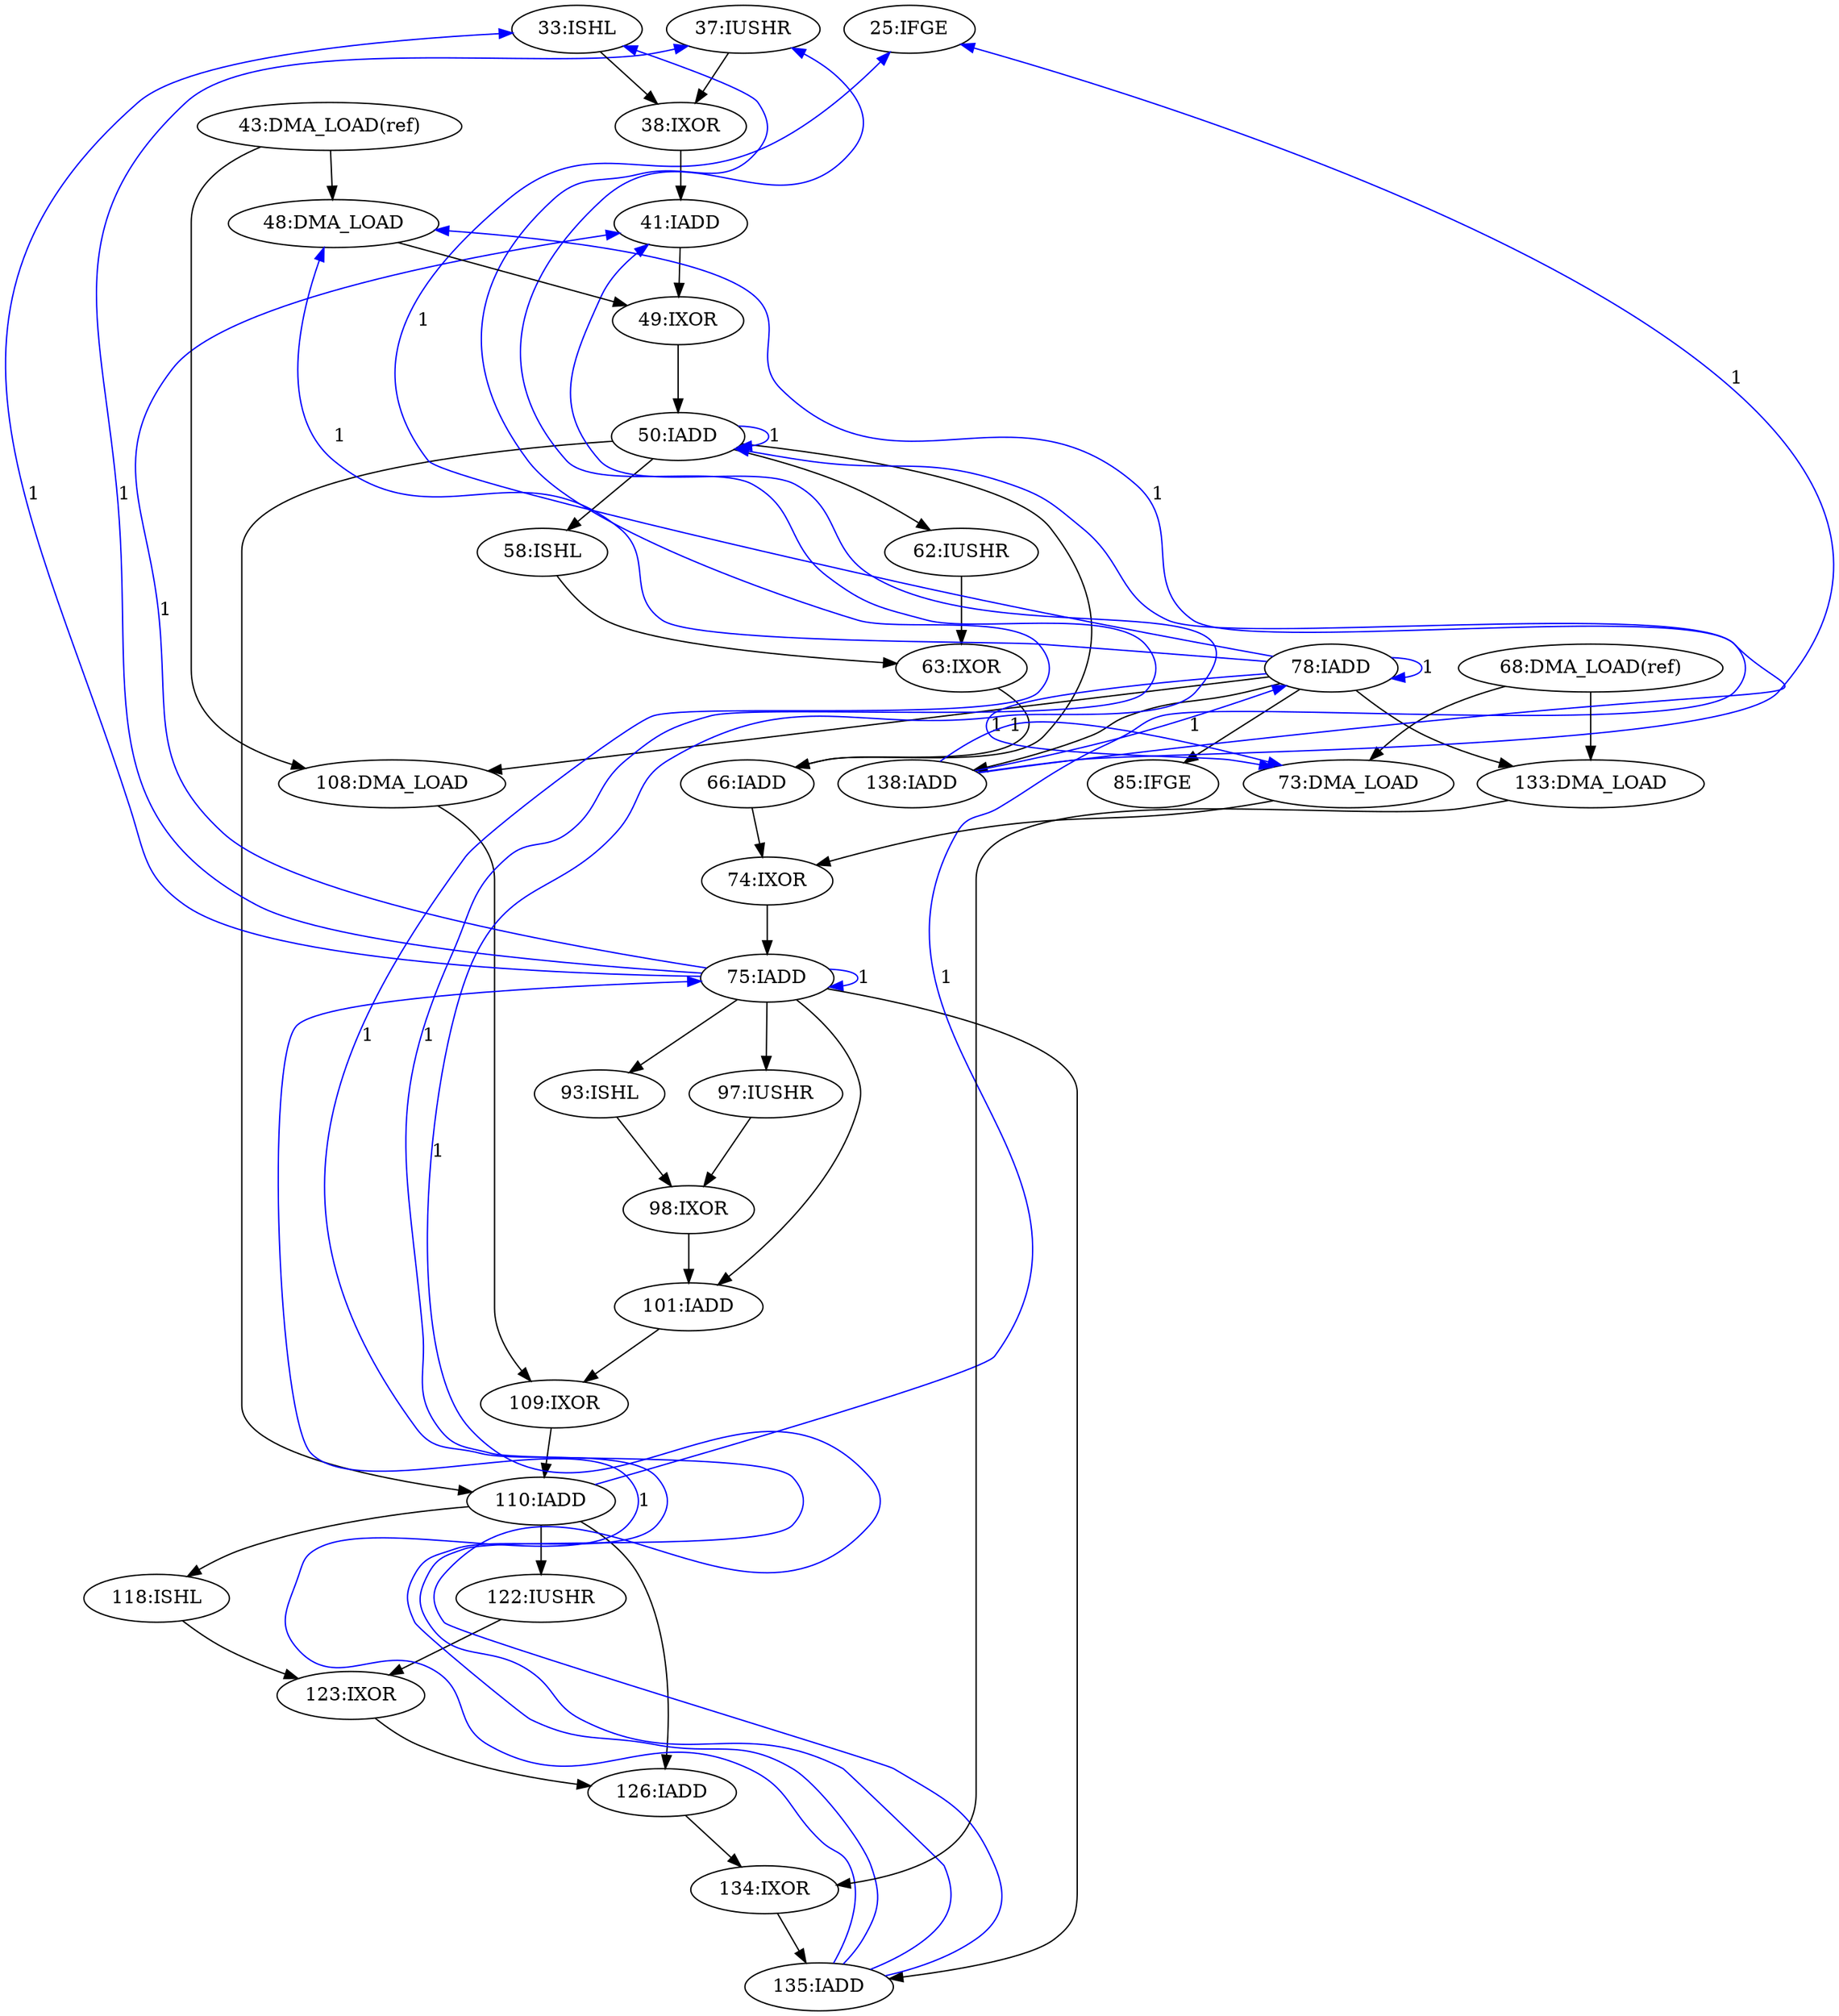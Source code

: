 digraph depgraph {
n0 [label="109:IXOR"];
n1 [label="101:IADD"];
n1 -> n0;
n2 [label="108:DMA_LOAD"];
n2 -> n0;
n3 [label="66:IADD"];
n4 [label="63:IXOR"];
n4 -> n3;
n5 [label="50:IADD"];
n5 -> n3;
n6 [label="93:ISHL"];
n7 [label="75:IADD"];
n7 -> n6;
n8 [label="58:ISHL"];
n8 -> n4;
n9 [label="62:IUSHR"];
n9 -> n4;
n10 [label="97:IUSHR"];
n7 -> n10;
n11 [label="49:IXOR"];
n11 -> n5;
n12 [label="85:IFGE"];
n13 [label="78:IADD"];
n13 -> n12;
n14 [label="110:IADD"];
n5 -> n14;
n0 -> n14;
n15 [label="74:IXOR"];
n15 -> n7;
n3 -> n15;
n16 [label="73:DMA_LOAD"];
n16 -> n15;
n17 [label="122:IUSHR"];
n14 -> n17;
n18 [label="38:IXOR"];
n19 [label="33:ISHL"];
n19 -> n18;
n20 [label="37:IUSHR"];
n20 -> n18;
n21 [label="98:IXOR"];
n21 -> n1;
n7 -> n1;
n22 [label="43:DMA_LOAD(ref)"];
n22 -> n2;
n13 -> n2;
n23 [label="123:IXOR"];
n24 [label="118:ISHL"];
n24 -> n23;
n17 -> n23;
n5 -> n8;
n25 [label="135:IADD"];
n7 -> n25;
n26 [label="134:IXOR"];
n26 -> n25;
n27 [label="41:IADD"];
n18 -> n27;
n28 [label="126:IADD"];
n23 -> n28;
n14 -> n28;
n14 -> n24;
n29 [label="133:DMA_LOAD"];
n30 [label="68:DMA_LOAD(ref)"];
n30 -> n29;
n13 -> n29;
n31 [label="48:DMA_LOAD"];
n22 -> n31;
n32 [label="138:IADD"];
n13 -> n32;
n30 -> n16;
n28 -> n26;
n29 -> n26;
n5 -> n9;
n27 -> n11;
n31 -> n11;
n6 -> n21;
n10 -> n21;
n5 -> n5 [constraint=false,color=blue,label="1"];
n14 -> n5 [constraint=false,color=blue,label="1"];
n25 -> n27 [constraint=false,color=blue,label="1"];
n25 -> n20 [constraint=false,color=blue,label="1"];
n25 -> n7 [constraint=false,color=blue,label="1"];
n25 -> n19 [constraint=false,color=blue,label="1"];
n7 -> n27 [constraint=false,color=blue,label="1"];
n7 -> n20 [constraint=false,color=blue,label="1"];
n7 -> n7 [constraint=false,color=blue,label="1"];
n7 -> n19 [constraint=false,color=blue,label="1"];
n32 -> n16 [constraint=false,color=blue,label="1"];
n32 -> n31 [constraint=false,color=blue,label="1"];
n33 [label="25:IFGE"];
n32 -> n33 [constraint=false,color=blue,label="1"];
n32 -> n13 [constraint=false,color=blue,label="1"];
n13 -> n16 [constraint=false,color=blue,label="1"];
n13 -> n31 [constraint=false,color=blue,label="1"];
n13 -> n33 [constraint=false,color=blue,label="1"];
n13 -> n13 [constraint=false,color=blue,label="1"];
}